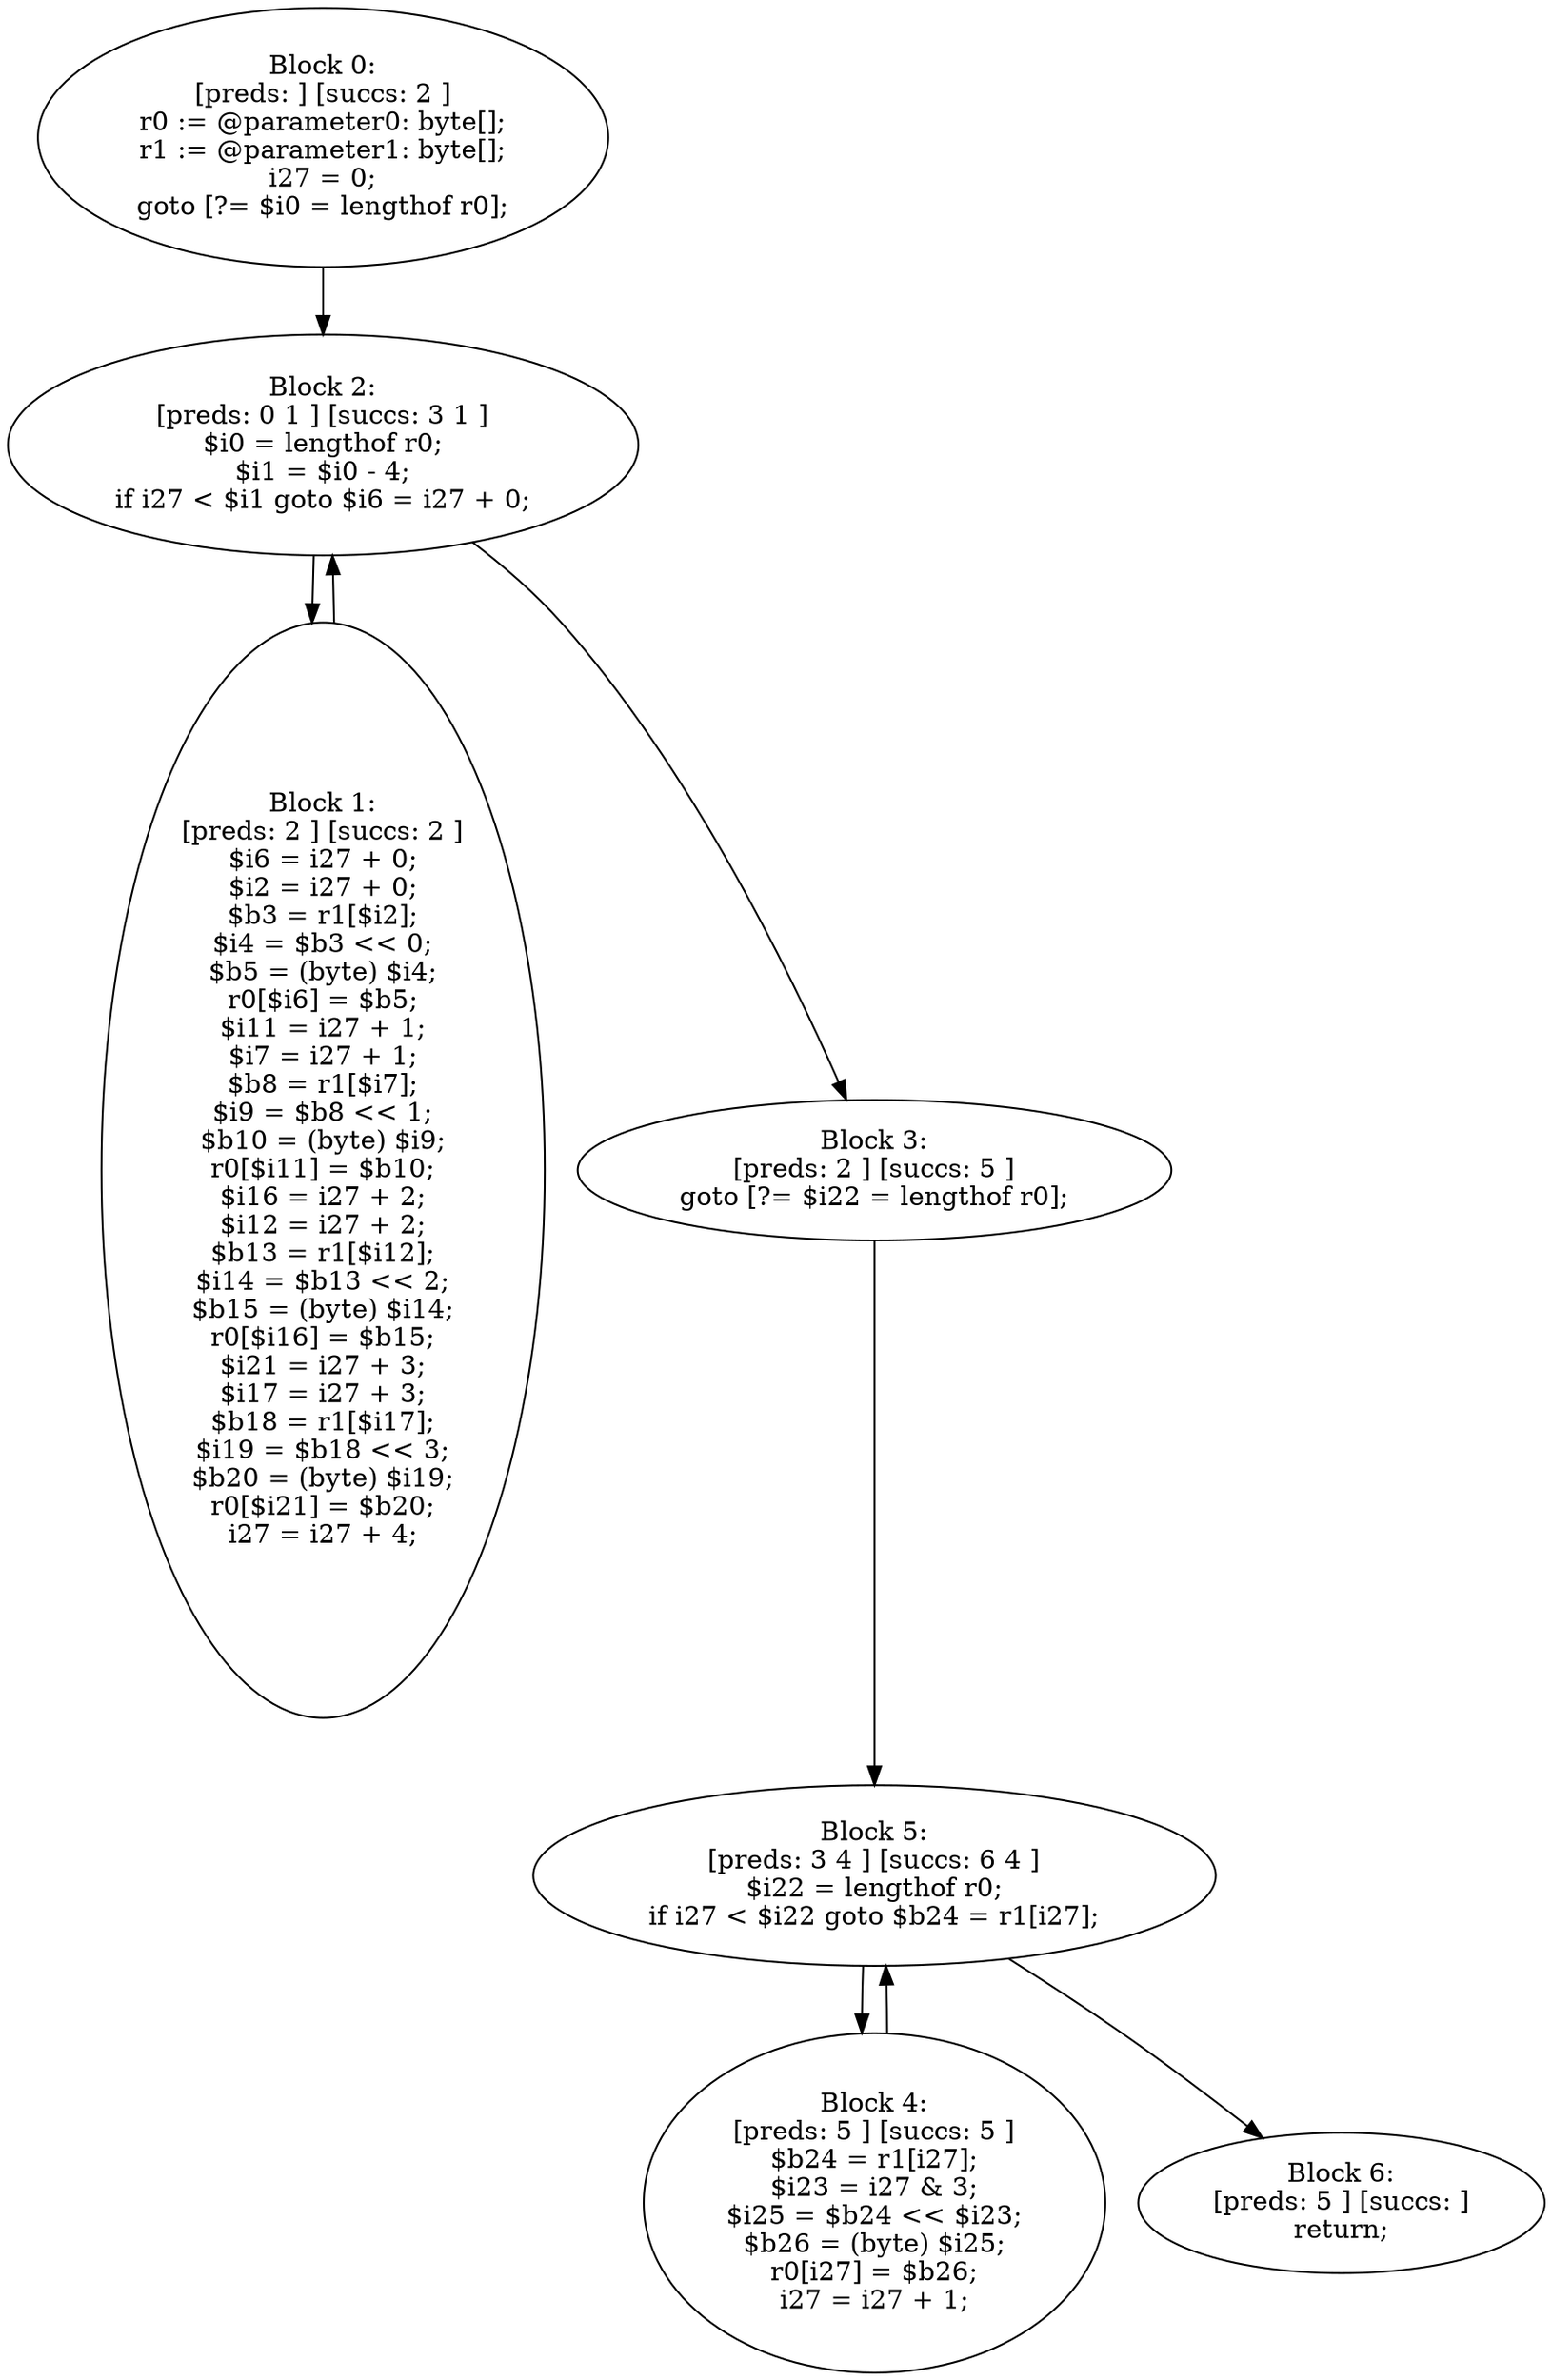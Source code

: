 digraph "unitGraph" {
    "Block 0:
[preds: ] [succs: 2 ]
r0 := @parameter0: byte[];
r1 := @parameter1: byte[];
i27 = 0;
goto [?= $i0 = lengthof r0];
"
    "Block 1:
[preds: 2 ] [succs: 2 ]
$i6 = i27 + 0;
$i2 = i27 + 0;
$b3 = r1[$i2];
$i4 = $b3 << 0;
$b5 = (byte) $i4;
r0[$i6] = $b5;
$i11 = i27 + 1;
$i7 = i27 + 1;
$b8 = r1[$i7];
$i9 = $b8 << 1;
$b10 = (byte) $i9;
r0[$i11] = $b10;
$i16 = i27 + 2;
$i12 = i27 + 2;
$b13 = r1[$i12];
$i14 = $b13 << 2;
$b15 = (byte) $i14;
r0[$i16] = $b15;
$i21 = i27 + 3;
$i17 = i27 + 3;
$b18 = r1[$i17];
$i19 = $b18 << 3;
$b20 = (byte) $i19;
r0[$i21] = $b20;
i27 = i27 + 4;
"
    "Block 2:
[preds: 0 1 ] [succs: 3 1 ]
$i0 = lengthof r0;
$i1 = $i0 - 4;
if i27 < $i1 goto $i6 = i27 + 0;
"
    "Block 3:
[preds: 2 ] [succs: 5 ]
goto [?= $i22 = lengthof r0];
"
    "Block 4:
[preds: 5 ] [succs: 5 ]
$b24 = r1[i27];
$i23 = i27 & 3;
$i25 = $b24 << $i23;
$b26 = (byte) $i25;
r0[i27] = $b26;
i27 = i27 + 1;
"
    "Block 5:
[preds: 3 4 ] [succs: 6 4 ]
$i22 = lengthof r0;
if i27 < $i22 goto $b24 = r1[i27];
"
    "Block 6:
[preds: 5 ] [succs: ]
return;
"
    "Block 0:
[preds: ] [succs: 2 ]
r0 := @parameter0: byte[];
r1 := @parameter1: byte[];
i27 = 0;
goto [?= $i0 = lengthof r0];
"->"Block 2:
[preds: 0 1 ] [succs: 3 1 ]
$i0 = lengthof r0;
$i1 = $i0 - 4;
if i27 < $i1 goto $i6 = i27 + 0;
";
    "Block 1:
[preds: 2 ] [succs: 2 ]
$i6 = i27 + 0;
$i2 = i27 + 0;
$b3 = r1[$i2];
$i4 = $b3 << 0;
$b5 = (byte) $i4;
r0[$i6] = $b5;
$i11 = i27 + 1;
$i7 = i27 + 1;
$b8 = r1[$i7];
$i9 = $b8 << 1;
$b10 = (byte) $i9;
r0[$i11] = $b10;
$i16 = i27 + 2;
$i12 = i27 + 2;
$b13 = r1[$i12];
$i14 = $b13 << 2;
$b15 = (byte) $i14;
r0[$i16] = $b15;
$i21 = i27 + 3;
$i17 = i27 + 3;
$b18 = r1[$i17];
$i19 = $b18 << 3;
$b20 = (byte) $i19;
r0[$i21] = $b20;
i27 = i27 + 4;
"->"Block 2:
[preds: 0 1 ] [succs: 3 1 ]
$i0 = lengthof r0;
$i1 = $i0 - 4;
if i27 < $i1 goto $i6 = i27 + 0;
";
    "Block 2:
[preds: 0 1 ] [succs: 3 1 ]
$i0 = lengthof r0;
$i1 = $i0 - 4;
if i27 < $i1 goto $i6 = i27 + 0;
"->"Block 3:
[preds: 2 ] [succs: 5 ]
goto [?= $i22 = lengthof r0];
";
    "Block 2:
[preds: 0 1 ] [succs: 3 1 ]
$i0 = lengthof r0;
$i1 = $i0 - 4;
if i27 < $i1 goto $i6 = i27 + 0;
"->"Block 1:
[preds: 2 ] [succs: 2 ]
$i6 = i27 + 0;
$i2 = i27 + 0;
$b3 = r1[$i2];
$i4 = $b3 << 0;
$b5 = (byte) $i4;
r0[$i6] = $b5;
$i11 = i27 + 1;
$i7 = i27 + 1;
$b8 = r1[$i7];
$i9 = $b8 << 1;
$b10 = (byte) $i9;
r0[$i11] = $b10;
$i16 = i27 + 2;
$i12 = i27 + 2;
$b13 = r1[$i12];
$i14 = $b13 << 2;
$b15 = (byte) $i14;
r0[$i16] = $b15;
$i21 = i27 + 3;
$i17 = i27 + 3;
$b18 = r1[$i17];
$i19 = $b18 << 3;
$b20 = (byte) $i19;
r0[$i21] = $b20;
i27 = i27 + 4;
";
    "Block 3:
[preds: 2 ] [succs: 5 ]
goto [?= $i22 = lengthof r0];
"->"Block 5:
[preds: 3 4 ] [succs: 6 4 ]
$i22 = lengthof r0;
if i27 < $i22 goto $b24 = r1[i27];
";
    "Block 4:
[preds: 5 ] [succs: 5 ]
$b24 = r1[i27];
$i23 = i27 & 3;
$i25 = $b24 << $i23;
$b26 = (byte) $i25;
r0[i27] = $b26;
i27 = i27 + 1;
"->"Block 5:
[preds: 3 4 ] [succs: 6 4 ]
$i22 = lengthof r0;
if i27 < $i22 goto $b24 = r1[i27];
";
    "Block 5:
[preds: 3 4 ] [succs: 6 4 ]
$i22 = lengthof r0;
if i27 < $i22 goto $b24 = r1[i27];
"->"Block 6:
[preds: 5 ] [succs: ]
return;
";
    "Block 5:
[preds: 3 4 ] [succs: 6 4 ]
$i22 = lengthof r0;
if i27 < $i22 goto $b24 = r1[i27];
"->"Block 4:
[preds: 5 ] [succs: 5 ]
$b24 = r1[i27];
$i23 = i27 & 3;
$i25 = $b24 << $i23;
$b26 = (byte) $i25;
r0[i27] = $b26;
i27 = i27 + 1;
";
}
